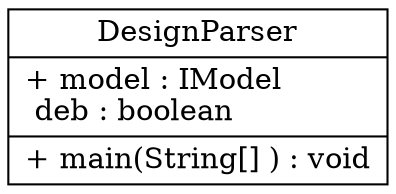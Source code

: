 digraph example { 
rankdir=BT;
DesignParser [
shape="record",
label = "{DesignParser| + model : IModel\l  deb : boolean\l|+ main(String[] ) : void\l}"
];

}